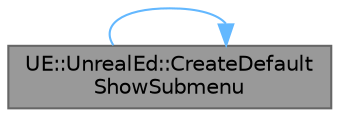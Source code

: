 digraph "UE::UnrealEd::CreateDefaultShowSubmenu"
{
 // INTERACTIVE_SVG=YES
 // LATEX_PDF_SIZE
  bgcolor="transparent";
  edge [fontname=Helvetica,fontsize=10,labelfontname=Helvetica,labelfontsize=10];
  node [fontname=Helvetica,fontsize=10,shape=box,height=0.2,width=0.4];
  rankdir="LR";
  Node1 [id="Node000001",label="UE::UnrealEd::CreateDefault\lShowSubmenu",height=0.2,width=0.4,color="gray40", fillcolor="grey60", style="filled", fontcolor="black",tooltip="Creates a Show submenu with commonly used show flags."];
  Node1 -> Node1 [id="edge1_Node000001_Node000001",color="steelblue1",style="solid",tooltip=" "];
}
